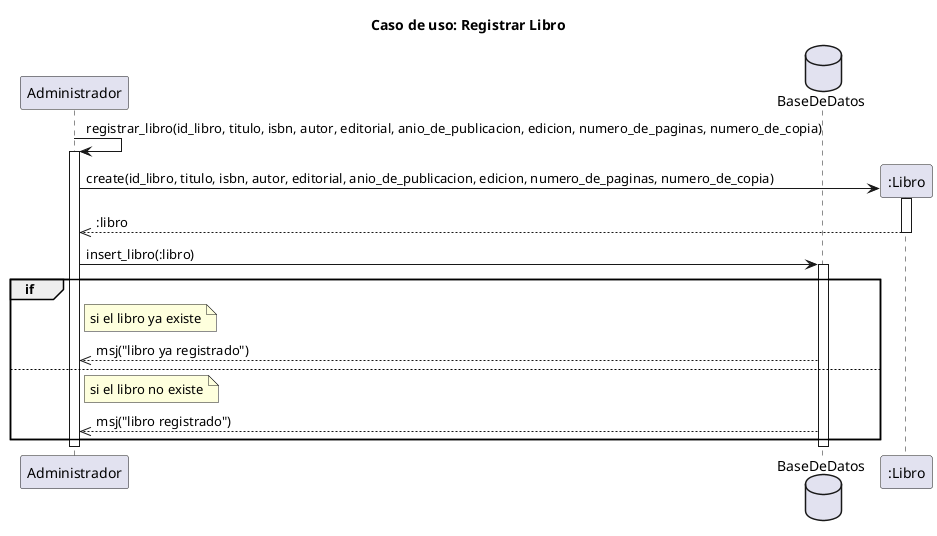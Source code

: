 @startuml

title Caso de uso: Registrar Libro

participant "Administrador" as a
database "BaseDeDatos" as db

a -> a:registrar_libro(id_libro, titulo, isbn, autor, editorial, anio_de_publicacion, edicion, numero_de_paginas, numero_de_copia)
activate a
create ":Libro" as l
a -> l:create(id_libro, titulo, isbn, autor, editorial, anio_de_publicacion, edicion, numero_de_paginas, numero_de_copia)
activate l
l-->>a::libro
deactivate l
a -> db:insert_libro(:libro)
activate db
group if 
note right of a :si el libro ya existe
a<<--db:msj("libro ya registrado")
else
note right of a :si el libro no existe
a<<--db:msj("libro registrado")
end

activate db
deactivate db
deactivate a





' title caso de uso: Registrar libro
' actor "usuario" as u
' participant "sistema" as s
' database "base de datos" as db
' u -->> s: SesionIniciada()
' activate s
' u -> s: presiona el boton nuevo libro
' -->> s: RegistraLibro()
' activate s
' s -> u: muestra formulario
' group llenado de formulario
' u -> s: llena formulario(Título,Autor,Editorial, etc.)
'     activate s
'     group libro existente
'           s -> db: busca libro
'             activate db
'             db -> s: libro encontrado
'             deactivate db
'             s -> u: muestra mensaje de libro existente
            
'             deactivate s
'     end
    
    
'     group campos vacios
'           s -> u: muestra mensaje de campos vacios
'           activate s
'           s -> u: pide llenar campos correctamente
'           deactivate s
'     end       
    

' end
' s -> s: verifica datos
' s -> db: guarda datos
' activate db
' deactivate db
' s -> u: muestra mensaje de exito
' s -->> s: cierra ventana al cabo de 5 segundos


      
' deactivate s
@enduml